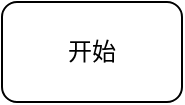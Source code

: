 <mxfile version="20.2.1" type="github">
  <diagram id="r_L0fdffFtnBMS834SP-" name="第 1 页">
    <mxGraphModel dx="1038" dy="585" grid="1" gridSize="10" guides="1" tooltips="1" connect="1" arrows="1" fold="1" page="1" pageScale="1" pageWidth="827" pageHeight="1169" math="0" shadow="0">
      <root>
        <mxCell id="0" />
        <mxCell id="1" parent="0" />
        <mxCell id="FnQSELRpzG_DmlqWAtqK-1" value="开始" style="rounded=1;whiteSpace=wrap;html=1;" vertex="1" parent="1">
          <mxGeometry x="160" y="140" width="90" height="50" as="geometry" />
        </mxCell>
      </root>
    </mxGraphModel>
  </diagram>
</mxfile>
